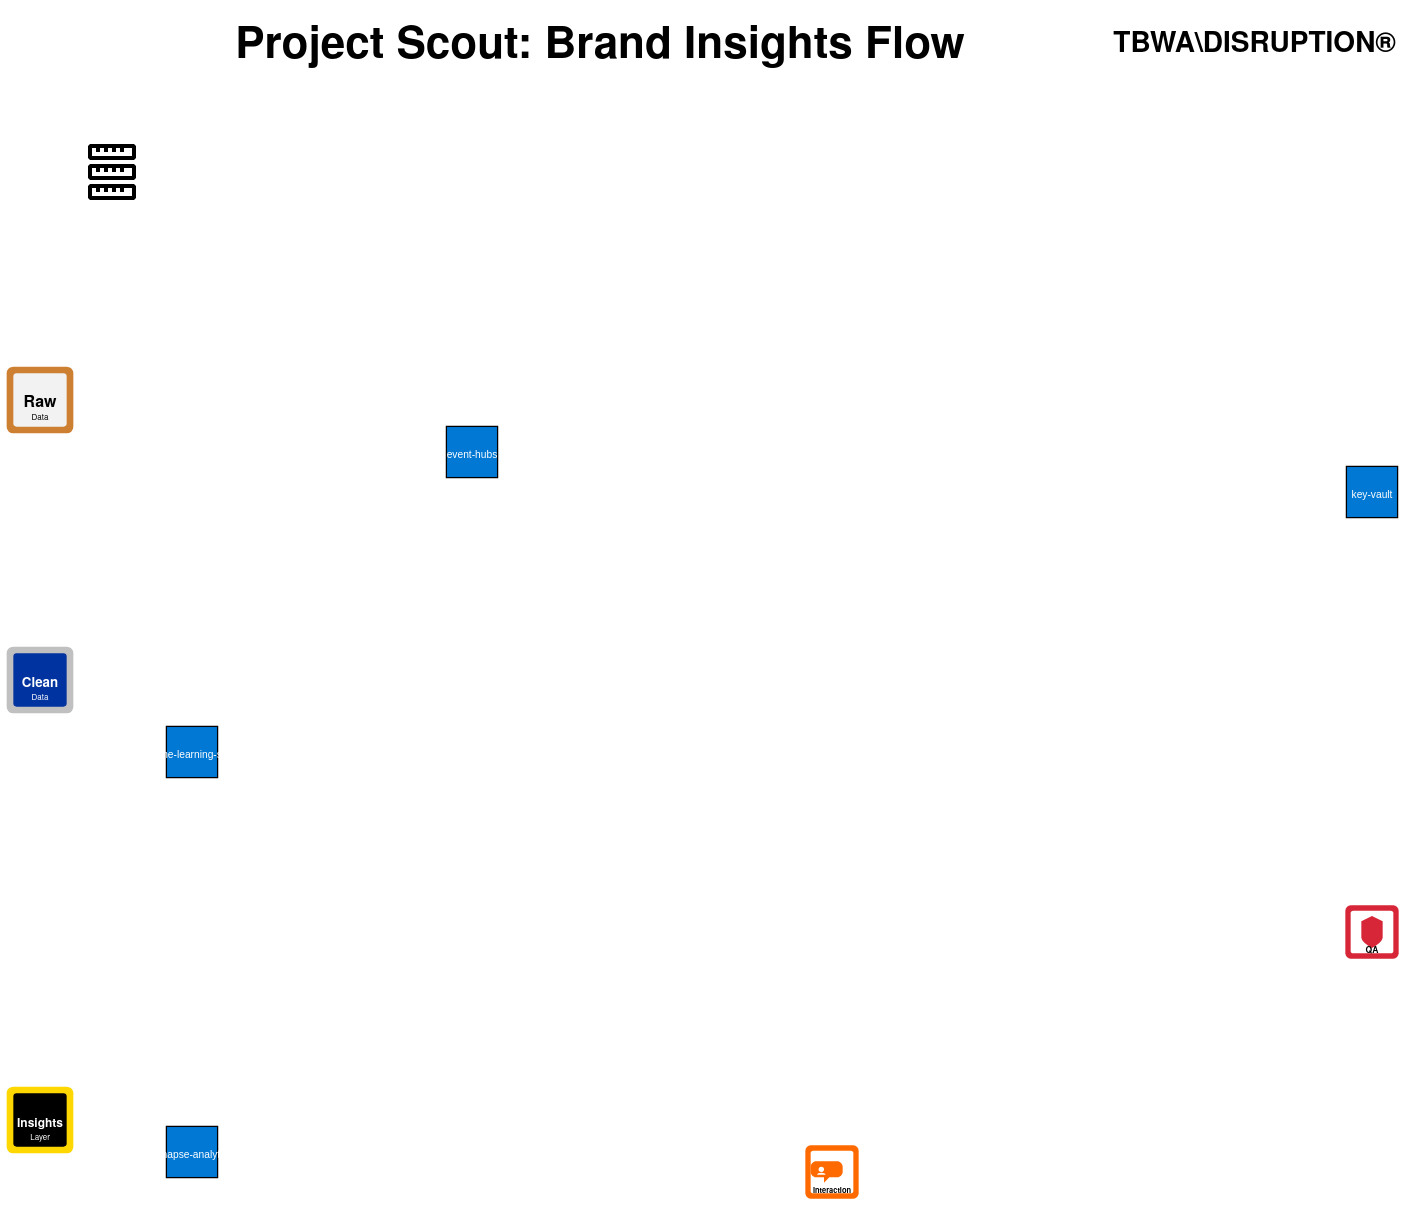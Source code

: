 <mxfile version="21.0.0" type="device">
  <diagram id="C5RBs43oDa-KdzZeNtuy" name="Brand Mentions Flow">
    <mxGraphModel dx="1223" dy="871" grid="1" gridSize="10" guides="1" tooltips="1" connect="1" arrows="1" fold="1" page="1" pageScale="1" pageWidth="827" pageHeight="1169" math="0" shadow="0">
      <root>
        <mxCell id="WIyWlLk6GJQsqaUBKTNV-0" />
        <mxCell id="WIyWlLk6GJQsqaUBKTNV-1" parent="WIyWlLk6GJQsqaUBKTNV-0" />
        <mxCell id="icon_bronze_layer_box_fb87c6fb" value="" style="html=1;image;image=data:image/svg+xml,%3C%3Fxml%20version%3D%271.0%27%20encoding%3D%27UTF-8%27%20standalone%3D%27no%27%3F%3E%20%3Csvg%20width%3D%27120%27%20height%3D%27120%27%20viewBox%3D%270%200%20120%20120%27%20xmlns%3D%27http%3A//www.w3.org/2000/svg%27%3E%20%20%20%3Cstyle%3E%20%20%20%20%20text%20%7B%20font-family%3A%20%27Helvetica%20Neue%27%2C%20Helvetica%2C%20Arial%2C%20sans-serif%3B%20%7D%20%20%20%3C/style%3E%20%20%20%3C%21--%20Bronze%20Layer%20Icon%20--%3E%20%20%20%3Crect%20x%3D%2710%27%20y%3D%2710%27%20width%3D%27100%27%20height%3D%27100%27%20fill%3D%27%23cd7f32%27%20rx%3D%2710%27%20ry%3D%2710%27%20/%3E%20%20%20%3Crect%20x%3D%2720%27%20y%3D%2720%27%20width%3D%2780%27%20height%3D%2780%27%20fill%3D%27%23f2f2f2%27%20rx%3D%275%27%20ry%3D%275%27%20/%3E%20%20%20%3Ctext%20x%3D%2760%27%20y%3D%2770%27%20text-anchor%3D%27middle%27%20font-size%3D%2724%27%20font-weight%3D%27bold%27%3ERaw%3C/text%3E%20%20%20%3Ctext%20x%3D%2760%27%20y%3D%2790%27%20text-anchor%3D%27middle%27%20font-size%3D%2712%27%3EData%3C/text%3E%20%3C/svg%3E;fontSize=12;fontColor=#FFFFFF;" vertex="1" parent="WIyWlLk6GJQsqaUBKTNV-1">
          <mxGeometry x="110.0" y="200.0" width="40" height="40" as="geometry" />
        </mxCell>

        <mxCell id="icon_silver_layer_box_4403cb62" value="" style="html=1;image;image=data:image/svg+xml,%3C%3Fxml%20version%3D%271.0%27%20encoding%3D%27UTF-8%27%20standalone%3D%27no%27%3F%3E%20%3Csvg%20width%3D%27120%27%20height%3D%27120%27%20viewBox%3D%270%200%20120%20120%27%20xmlns%3D%27http%3A//www.w3.org/2000/svg%27%3E%20%20%20%3Cstyle%3E%20%20%20%20%20text%20%7B%20font-family%3A%20%27Helvetica%20Neue%27%2C%20Helvetica%2C%20Arial%2C%20sans-serif%3B%20%7D%20%20%20%3C/style%3E%20%20%20%3C%21--%20Silver%20Layer%20Icon%20--%3E%20%20%20%3Crect%20x%3D%2710%27%20y%3D%2710%27%20width%3D%27100%27%20height%3D%27100%27%20fill%3D%27%23c0c0c0%27%20rx%3D%2710%27%20ry%3D%2710%27%20/%3E%20%20%20%3Crect%20x%3D%2720%27%20y%3D%2720%27%20width%3D%2780%27%20height%3D%2780%27%20fill%3D%27%230033A0%27%20rx%3D%275%27%20ry%3D%275%27%20/%3E%20%20%20%3Ctext%20x%3D%2760%27%20y%3D%2770%27%20text-anchor%3D%27middle%27%20font-size%3D%2720%27%20font-weight%3D%27bold%27%20fill%3D%27white%27%3EClean%3C/text%3E%20%20%20%3Ctext%20x%3D%2760%27%20y%3D%2790%27%20text-anchor%3D%27middle%27%20font-size%3D%2712%27%20fill%3D%27white%27%3EData%3C/text%3E%20%3C/svg%3E;fontSize=12;fontColor=#FFFFFF;" vertex="1" parent="WIyWlLk6GJQsqaUBKTNV-1">
          <mxGeometry x="110.0" y="340.0" width="40" height="40" as="geometry" />
        </mxCell>

        <mxCell id="icon_gold_layer_box_02532904" value="" style="html=1;image;image=data:image/svg+xml,%3C%3Fxml%20version%3D%271.0%27%20encoding%3D%27UTF-8%27%20standalone%3D%27no%27%3F%3E%20%3Csvg%20width%3D%27120%27%20height%3D%27120%27%20viewBox%3D%270%200%20120%20120%27%20xmlns%3D%27http%3A//www.w3.org/2000/svg%27%3E%20%20%20%3Cstyle%3E%20%20%20%20%20text%20%7B%20font-family%3A%20%27Helvetica%20Neue%27%2C%20Helvetica%2C%20Arial%2C%20sans-serif%3B%20%7D%20%20%20%3C/style%3E%20%20%20%3C%21--%20Gold%20Layer%20Icon%20--%3E%20%20%20%3Crect%20x%3D%2710%27%20y%3D%2710%27%20width%3D%27100%27%20height%3D%27100%27%20fill%3D%27%23FFD700%27%20rx%3D%2710%27%20ry%3D%2710%27%20/%3E%20%20%20%3Crect%20x%3D%2720%27%20y%3D%2720%27%20width%3D%2780%27%20height%3D%2780%27%20fill%3D%27%23000000%27%20rx%3D%275%27%20ry%3D%275%27%20/%3E%20%20%20%3Ctext%20x%3D%2760%27%20y%3D%2770%27%20text-anchor%3D%27middle%27%20font-size%3D%2718%27%20font-weight%3D%27bold%27%20fill%3D%27white%27%3EInsights%3C/text%3E%20%20%20%3Ctext%20x%3D%2760%27%20y%3D%2790%27%20text-anchor%3D%27middle%27%20font-size%3D%2712%27%20fill%3D%27white%27%3ELayer%3C/text%3E%20%3C/svg%3E;fontSize=12;fontColor=#FFFFFF;" vertex="1" parent="WIyWlLk6GJQsqaUBKTNV-1">
          <mxGeometry x="110.0" y="560.0" width="40" height="40" as="geometry" />
        </mxCell>

        <mxCell id="icon_qa_monitoring_0ac8d85d" value="" style="html=1;image;image=data:image/svg+xml,%3C%3Fxml%20version%3D%271.0%27%20encoding%3D%27UTF-8%27%20standalone%3D%27no%27%3F%3E%20%3Csvg%20width%3D%27120%27%20height%3D%27120%27%20viewBox%3D%270%200%20120%20120%27%20xmlns%3D%27http%3A//www.w3.org/2000/svg%27%3E%20%20%20%3Cstyle%3E%20%20%20%20%20text%20%7B%20font-family%3A%20%27Helvetica%20Neue%27%2C%20Helvetica%2C%20Arial%2C%20sans-serif%3B%20%7D%20%20%20%3C/style%3E%20%20%20%3C%21--%20QA/Guardrails%20Icon%20--%3E%20%20%20%3Crect%20x%3D%2710%27%20y%3D%2710%27%20width%3D%27100%27%20height%3D%27100%27%20fill%3D%27%23D72638%27%20rx%3D%2710%27%20ry%3D%2710%27%20/%3E%20%20%20%3Crect%20x%3D%2720%27%20y%3D%2720%27%20width%3D%2780%27%20height%3D%2780%27%20fill%3D%27%23FFFFFF%27%20rx%3D%275%27%20ry%3D%275%27%20/%3E%20%20%20%3C%21--%20Shield%20shape%20--%3E%20%20%20%3Cpath%20d%3D%27M60%2030%20L80%2040%20L80%2070%20C80%2080%2060%2090%2060%2090%20C60%2090%2040%2080%2040%2070%20L40%2040%20Z%27%20fill%3D%27%23D72638%27%20/%3E%20%20%20%3Ctext%20x%3D%2760%27%20y%3D%27100%27%20text-anchor%3D%27middle%27%20font-size%3D%2716%27%20font-weight%3D%27bold%27%3EQA%3C/text%3E%20%3C/svg%3E;fontSize=12;fontColor=#FFFFFF;" vertex="1" parent="WIyWlLk6GJQsqaUBKTNV-1">
          <mxGeometry x="780.0" y="470.0" width="32" height="32" as="geometry" />
        </mxCell>

        <mxCell id="icon_event_hub_5b4843c7" value="" style="html=1;image;image=data:image/svg+xml,%3Csvg%20xmlns%3D%27http%3A//www.w3.org/2000/svg%27%20width%3D%2750%27%20height%3D%2750%27%20viewBox%3D%270%200%2050%2050%27%3E%20%20%20%20%20%20%20%20%20%20%20%20%20%20%20%20%20%3Crect%20width%3D%2740%27%20height%3D%2740%27%20x%3D%275%27%20y%3D%275%27%20fill%3D%27%230078d4%27%20stroke%3D%27%23000%27%20stroke-width%3D%271%27/%3E%20%20%20%20%20%20%20%20%20%20%20%20%20%20%20%20%20%3Ctext%20x%3D%2725%27%20y%3D%2730%27%20font-family%3D%27sans-serif%27%20font-size%3D%278%27%20text-anchor%3D%27middle%27%20fill%3D%27%23fff%27%3Eevent-hubs%3C/text%3E%20%20%20%20%20%20%20%20%20%20%20%20%20%3C/svg%3E;fontSize=12;fontColor=#FFFFFF;" vertex="1" parent="WIyWlLk6GJQsqaUBKTNV-1">
          <mxGeometry x="330.0" y="230.0" width="32" height="32" as="geometry" />
        </mxCell>

        <mxCell id="icon_event_hub_out_2b086676" value="" style="html=1;image;image=data:image/svg+xml,%3C%3Fxml%20version%3D%271.0%27%20encoding%3D%27UTF-8%27%20standalone%3D%27no%27%3F%3E%20%3Csvg%20width%3D%27120%27%20height%3D%27120%27%20viewBox%3D%270%200%20120%20120%27%20xmlns%3D%27http%3A//www.w3.org/2000/svg%27%3E%20%20%20%3Cstyle%3E%20%20%20%20%20text%20%7B%20font-family%3A%20%27Helvetica%20Neue%27%2C%20Helvetica%2C%20Arial%2C%20sans-serif%3B%20%7D%20%20%20%3C/style%3E%20%20%20%3C%21--%20Interaction%20Data%20Icon%20--%3E%20%20%20%3Crect%20x%3D%2710%27%20y%3D%2710%27%20width%3D%27100%27%20height%3D%27100%27%20fill%3D%27%23FF6A00%27%20rx%3D%2710%27%20ry%3D%2710%27%20/%3E%20%20%20%3Crect%20x%3D%2720%27%20y%3D%2720%27%20width%3D%2780%27%20height%3D%2780%27%20fill%3D%27%23FFFFFF%27%20rx%3D%275%27%20ry%3D%275%27%20/%3E%20%20%20%20%20%20%3C%21--%20Speech%20bubbles%20--%3E%20%20%20%3Cpath%20d%3D%27M30%2040%20L70%2040%20C75%2040%2080%2045%2080%2050%20L80%2060%20C80%2065%2075%2070%2070%2070%20L55%2070%20L45%2080%20L45%2070%20L30%2070%20C25%2070%2020%2065%2020%2060%20L20%2050%20C20%2045%2025%2040%2030%2040%20Z%27%20fill%3D%27%23FF6A00%27%20/%3E%20%20%20%20%20%20%3C%21--%20User%20silhouette%20in%20bubble%20--%3E%20%20%20%3Ccircle%20cx%3D%2740%27%20cy%3D%2755%27%20r%3D%275%27%20fill%3D%27%23FFFFFF%27%20/%3E%20%20%20%3Cpath%20d%3D%27M32%2065%20C32%2060%2048%2060%2048%2065%27%20fill%3D%27%23FFFFFF%27%20/%3E%20%20%20%20%20%20%3Ctext%20x%3D%2760%27%20y%3D%27100%27%20text-anchor%3D%27middle%27%20font-size%3D%2714%27%20font-weight%3D%27bold%27%3EInteraction%3C/text%3E%20%3C/svg%3E;fontSize=12;fontColor=#FFFFFF;" vertex="1" parent="WIyWlLk6GJQsqaUBKTNV-1">
          <mxGeometry x="510.0" y="590.0" width="32" height="32" as="geometry" />
        </mxCell>

        <mxCell id="icon_azure_ml_8a41bb12" value="" style="html=1;image;image=data:image/svg+xml,%3Csvg%20xmlns%3D%27http%3A//www.w3.org/2000/svg%27%20width%3D%2750%27%20height%3D%2750%27%20viewBox%3D%270%200%2050%2050%27%3E%20%20%20%20%20%20%20%20%20%20%20%20%20%20%20%20%20%3Crect%20width%3D%2740%27%20height%3D%2740%27%20x%3D%275%27%20y%3D%275%27%20fill%3D%27%230078d4%27%20stroke%3D%27%23000%27%20stroke-width%3D%271%27/%3E%20%20%20%20%20%20%20%20%20%20%20%20%20%20%20%20%20%3Ctext%20x%3D%2725%27%20y%3D%2730%27%20font-family%3D%27sans-serif%27%20font-size%3D%278%27%20text-anchor%3D%27middle%27%20fill%3D%27%23fff%27%3Emachine-learning-service%3C/text%3E%20%20%20%20%20%20%20%20%20%20%20%20%20%3C/svg%3E;fontSize=12;fontColor=#FFFFFF;" vertex="1" parent="WIyWlLk6GJQsqaUBKTNV-1">
          <mxGeometry x="190.0" y="380.0" width="32" height="32" as="geometry" />
        </mxCell>

        <mxCell id="icon_azure_sql_2edcc06a" value="" style="html=1;image;image=data:image/svg+xml,%3Csvg%20xmlns%3D%27http%3A//www.w3.org/2000/svg%27%20width%3D%2750%27%20height%3D%2750%27%20viewBox%3D%270%200%2050%2050%27%3E%20%20%20%20%20%20%20%20%20%20%20%20%20%20%20%20%20%3Crect%20width%3D%2740%27%20height%3D%2740%27%20x%3D%275%27%20y%3D%275%27%20fill%3D%27%230078d4%27%20stroke%3D%27%23000%27%20stroke-width%3D%271%27/%3E%20%20%20%20%20%20%20%20%20%20%20%20%20%20%20%20%20%3Ctext%20x%3D%2725%27%20y%3D%2730%27%20font-family%3D%27sans-serif%27%20font-size%3D%278%27%20text-anchor%3D%27middle%27%20fill%3D%27%23fff%27%3Esynapse-analytics%3C/text%3E%20%20%20%20%20%20%20%20%20%20%20%20%20%3C/svg%3E;fontSize=12;fontColor=#FFFFFF;" vertex="1" parent="WIyWlLk6GJQsqaUBKTNV-1">
          <mxGeometry x="190.0" y="580.0" width="32" height="32" as="geometry" />
        </mxCell>

        <mxCell id="icon_data_source_1_3dfa01bf" value="" style="html=1;image;image=data:image/svg+xml,%3Csvg%20width%3D%2716%27%20height%3D%2716%27%20viewBox%3D%270%200%2016%2016%27%20xmlns%3D%27http%3A//www.w3.org/2000/svg%27%20fill%3D%27currentColor%27%3E%3Cpath%20fill-rule%3D%27evenodd%27%20clip-rule%3D%27evenodd%27%20d%3D%27M2.5%205L2%204.5v-3l.5-.5h11l.5.5v3l-.5.5h-11zM10%202H9v1H8V2H7v1H6V2H5v1H4V2H3v2h10V2h-2v1h-1V2zm-7.5%208L2%209.5v-3l.5-.5h11l.5.5v3l-.5.5h-11zM6%207H5v1H4V7H3v2h10V7h-2v1h-1V7H9v1H8V7H7v1H6V7zm7.5%208l.5-.5v-3l-.5-.5h-11l-.5.5v3l.5.5h11zM3%2014v-2h1v1h1v-1h1v1h1v-1h1v1h1v-1h1v1h1v-1h2v2H3z%27/%3E%3C/svg%3E;fontSize=12;fontColor=#FFFFFF;" vertex="1" parent="WIyWlLk6GJQsqaUBKTNV-1">
          <mxGeometry x="150.0" y="90.0" width="32" height="32" as="geometry" />
        </mxCell>

        <mxCell id="icon_key_vault_698df141" value="" style="html=1;image;image=data:image/svg+xml,%3Csvg%20xmlns%3D%27http%3A//www.w3.org/2000/svg%27%20width%3D%2750%27%20height%3D%2750%27%20viewBox%3D%270%200%2050%2050%27%3E%20%20%20%20%20%20%20%20%20%20%20%20%20%20%20%20%20%3Crect%20width%3D%2740%27%20height%3D%2740%27%20x%3D%275%27%20y%3D%275%27%20fill%3D%27%230078d4%27%20stroke%3D%27%23000%27%20stroke-width%3D%271%27/%3E%20%20%20%20%20%20%20%20%20%20%20%20%20%20%20%20%20%3Ctext%20x%3D%2725%27%20y%3D%2730%27%20font-family%3D%27sans-serif%27%20font-size%3D%278%27%20text-anchor%3D%27middle%27%20fill%3D%27%23fff%27%3Ekey-vault%3C/text%3E%20%20%20%20%20%20%20%20%20%20%20%20%20%3C/svg%3E;fontSize=12;fontColor=#FFFFFF;" vertex="1" parent="WIyWlLk6GJQsqaUBKTNV-1">
          <mxGeometry x="780.0" y="250.0" width="32" height="32" as="geometry" />
        </mxCell>
        
        <!-- Title -->
        <mxCell id="title" value="Project Scout: Brand Insights Flow" style="text;html=1;strokeColor=none;fillColor=none;align=center;verticalAlign=middle;whiteSpace=wrap;rounded=0;fontSize=22;fontStyle=1;fontFamily=Helvetica Neue,Helvetica,Arial,sans-serif;" vertex="1" parent="WIyWlLk6GJQsqaUBKTNV-1">
          <mxGeometry x="180" y="20" width="460" height="40" as="geometry" />
        </mxCell>
        
        <!-- TBWA Logo -->
        <mxCell id="tbwa_logo" value="TBWA\DISRUPTION®" style="text;html=1;strokeColor=none;fillColor=none;align=right;verticalAlign=middle;whiteSpace=wrap;rounded=0;fontSize=14;fontStyle=1;fontFamily=Helvetica Neue,Helvetica,Arial,sans-serif;" vertex="1" parent="WIyWlLk6GJQsqaUBKTNV-1">
          <mxGeometry x="650" y="30" width="160" height="20" as="geometry" />
        </mxCell>

        <!-- Data Sources -->
        <mxCell id="data_source_1" value="Raspberry Pi<br>(STT Transcripts)" style="shape=parallelogram;perimeter=parallelogramPerimeter;whiteSpace=wrap;html=1;fixedSize=1;fillColor=#F2F2F2;strokeColor=#2C2C2C;strokeWidth=2;fontFamily=Helvetica Neue,Helvetica,Arial,sans-serif;fontStyle=1" vertex="1" parent="WIyWlLk6GJQsqaUBKTNV-1">
          <mxGeometry x="140" y="80" width="140" height="60" as="geometry" />
        </mxCell>
        
        <mxCell id="data_source_2" value="Shelf Camera<br>(Image Data)" style="shape=parallelogram;perimeter=parallelogramPerimeter;whiteSpace=wrap;html=1;fixedSize=1;fillColor=#F2F2F2;strokeColor=#2C2C2C;strokeWidth=2;fontFamily=Helvetica Neue,Helvetica,Arial,sans-serif;fontStyle=1" vertex="1" parent="WIyWlLk6GJQsqaUBKTNV-1">
          <mxGeometry x="330" y="80" width="140" height="60" as="geometry" />
        </mxCell>
        
        <mxCell id="data_source_3" value="Chat Interactions<br>(Text Data)" style="shape=parallelogram;perimeter=parallelogramPerimeter;whiteSpace=wrap;html=1;fixedSize=1;fillColor=#FF6A00;strokeColor=#2C2C2C;strokeWidth=2;fontFamily=Helvetica Neue,Helvetica,Arial,sans-serif;fontStyle=1;fontColor=#FFFFFF;" vertex="1" parent="WIyWlLk6GJQsqaUBKTNV-1">
          <mxGeometry x="520" y="80" width="140" height="60" as="geometry" />
        </mxCell>
        
        <!-- Bronze Layer -->
        <mxCell id="bronze_layer_box" value="" style="rounded=0;whiteSpace=wrap;html=1;fillColor=#F2F2F2;strokeColor=#2C2C2C;strokeWidth=2;opacity=80;" vertex="1" parent="WIyWlLk6GJQsqaUBKTNV-1">
          <mxGeometry x="90" y="180" width="640" height="120" as="geometry" />
        </mxCell>
        
        <mxCell id="bronze_layer_title" value="&lt;div style="text-align: left;"&gt;RAW DATA LAYER&lt;/div&gt;" style="text;html=1;strokeColor=none;fillColor=none;align=left;verticalAlign=middle;whiteSpace=wrap;rounded=0;fontSize=16;fontStyle=1;fontFamily=Helvetica Neue,Helvetica,Arial,sans-serif;" vertex="1" parent="WIyWlLk6GJQsqaUBKTNV-1">
          <mxGeometry x="100" y="190" width="150" height="30" as="geometry" />
        </mxCell>
        
        <mxCell id="event_hub" value="Azure EventHub<br>(Data Ingestion)" style="rounded=0;whiteSpace=wrap;html=1;fillColor=#000000;strokeColor=#2C2C2C;strokeWidth=2;fontFamily=Helvetica Neue,Helvetica,Arial,sans-serif;fontStyle=1;fontColor=#FFFFFF;" vertex="1" parent="WIyWlLk6GJQsqaUBKTNV-1">
          <mxGeometry x="320" y="220" width="160" height="60" as="geometry" />
        </mxCell>
        
        <mxCell id="bronze_storage" value="Data Lake Storage<br>/bronze/audio_raw/<br>/bronze/images_raw/<br>/bronze/chat_raw/" style="shape=cylinder3;whiteSpace=wrap;html=1;boundedLbl=1;backgroundOutline=1;size=15;fillColor=#F2F2F2;strokeColor=#2C2C2C;strokeWidth=2;fontFamily=Helvetica Neue,Helvetica,Arial,sans-serif;fontStyle=1" vertex="1" parent="WIyWlLk6GJQsqaUBKTNV-1">
          <mxGeometry x="520" y="200" width="180" height="80" as="geometry" />
        </mxCell>
        
        <!-- Silver Layer -->
        <mxCell id="silver_layer_box" value="" style="rounded=0;whiteSpace=wrap;html=1;fillColor=#0033A0;strokeColor=#2C2C2C;strokeWidth=2;opacity=10;" vertex="1" parent="WIyWlLk6GJQsqaUBKTNV-1">
          <mxGeometry x="90" y="320" width="640" height="200" as="geometry" />
        </mxCell>
        
        <mxCell id="silver_layer_title" value="&lt;div style="text-align: left;"&gt;PROCESSING LAYER&lt;/div&gt;" style="text;html=1;strokeColor=none;fillColor=none;align=left;verticalAlign=middle;whiteSpace=wrap;rounded=0;fontSize=16;fontStyle=1;fontFamily=Helvetica Neue,Helvetica,Arial,sans-serif;" vertex="1" parent="WIyWlLk6GJQsqaUBKTNV-1">
          <mxGeometry x="100" y="330" width="150" height="30" as="geometry" />
        </mxCell>
        
        <mxCell id="azure_ml" value="Azure ML Workspace" style="rounded=0;whiteSpace=wrap;html=1;fillColor=#0033A0;strokeColor=#2C2C2C;strokeWidth=2;fontFamily=Helvetica Neue,Helvetica,Arial,sans-serif;fontStyle=1;fontColor=#FFFFFF;" vertex="1" parent="WIyWlLk6GJQsqaUBKTNV-1">
          <mxGeometry x="180" y="370" width="160" height="40" as="geometry" />
        </mxCell>
        
        <mxCell id="genai_enricher" value="Brand Detection Engine<br>(LLM-powered)" style="shape=process;whiteSpace=wrap;html=1;backgroundOutline=1;fillColor=#0033A0;strokeColor=#2C2C2C;strokeWidth=2;fontFamily=Helvetica Neue,Helvetica,Arial,sans-serif;fontStyle=1;fontColor=#FFFFFF;" vertex="1" parent="WIyWlLk6GJQsqaUBKTNV-1">
          <mxGeometry x="180" y="440" width="160" height="60" as="geometry" />
        </mxCell>
        
        <mxCell id="validation" value="Data Validation<br>Quality Checks" style="rhombus;whiteSpace=wrap;html=1;fillColor=#D72638;strokeColor=#2C2C2C;strokeWidth=2;fontFamily=Helvetica Neue,Helvetica,Arial,sans-serif;fontStyle=1;fontColor=#FFFFFF;" vertex="1" parent="WIyWlLk6GJQsqaUBKTNV-1">
          <mxGeometry x="413.5" y="370" width="160" height="130" as="geometry" />
        </mxCell>
        
        <mxCell id="pulser_ops" value="Workflow Automation:<br>- Enrichment Pipeline<br>- QA Validation<br>- Metadata Tagging" style="rounded=0;whiteSpace=wrap;html=1;fillColor=#000000;strokeColor=#2C2C2C;strokeWidth=2;fontFamily=Helvetica Neue,Helvetica,Arial,sans-serif;fontStyle=1;fontColor=#FFFFFF;" vertex="1" parent="WIyWlLk6GJQsqaUBKTNV-1">
          <mxGeometry x="590" y="390" width="120" height="80" as="geometry" />
        </mxCell>
        
        <!-- Gold Layer -->
        <mxCell id="gold_layer_box" value="" style="rounded=0;whiteSpace=wrap;html=1;fillColor=#FFD700;strokeColor=#2C2C2C;strokeWidth=2;opacity=20;" vertex="1" parent="WIyWlLk6GJQsqaUBKTNV-1">
          <mxGeometry x="90" y="540" width="640" height="200" as="geometry" />
        </mxCell>
        
        <mxCell id="gold_layer_title" value="&lt;div style="text-align: left;"&gt;INSIGHTS LAYER&lt;/div&gt;" style="text;html=1;strokeColor=none;fillColor=none;align=left;verticalAlign=middle;whiteSpace=wrap;rounded=0;fontSize=16;fontStyle=1;fontFamily=Helvetica Neue,Helvetica,Arial,sans-serif;" vertex="1" parent="WIyWlLk6GJQsqaUBKTNV-1">
          <mxGeometry x="100" y="550" width="150" height="30" as="geometry" />
        </mxCell>
        
        <mxCell id="azure_sql" value="Azure SQL" style="shape=cylinder3;whiteSpace=wrap;html=1;boundedLbl=1;backgroundOutline=1;size=15;fillColor=#0033A0;strokeColor=#2C2C2C;strokeWidth=2;fontFamily=Helvetica Neue,Helvetica,Arial,sans-serif;fontStyle=1;fontColor=#FFFFFF;" vertex="1" parent="WIyWlLk6GJQsqaUBKTNV-1">
          <mxGeometry x="180" y="570" width="120" height="80" as="geometry" />
        </mxCell>
        
        <mxCell id="brand_mentions_table" value="&lt;div style="text-align: left;"&gt;<b>Brand Insights Table</b><br>insight_id<br>source_id<br>brand_name<br>product_line<br>category<br>mention_context<br>timestamp<br>confidence_score&lt;/div&gt;" style="shape=internalStorage;whiteSpace=wrap;html=1;backgroundOutline=1;fillColor=#FFD700;strokeColor=#2C2C2C;strokeWidth=2;fontFamily=Helvetica Neue,Helvetica,Arial,sans-serif;" vertex="1" parent="WIyWlLk6GJQsqaUBKTNV-1">
          <mxGeometry x="140" y="670" width="160" height="160" as="geometry" />
        </mxCell>
        
        <mxCell id="mention_scores_table" value="&lt;div style="text-align: left;"&gt;<b>Insight Analytics Table</b><br>analytics_id<br>insight_id<br>sentiment_score<br>intent_score<br>relevance_score<br>actionability_score<br>timeliness_score<br>value_index&lt;/div&gt;" style="shape=internalStorage;whiteSpace=wrap;html=1;backgroundOutline=1;fillColor=#FFD700;strokeColor=#2C2C2C;strokeWidth=2;fontFamily=Helvetica Neue,Helvetica,Arial,sans-serif;" vertex="1" parent="WIyWlLk6GJQsqaUBKTNV-1">
          <mxGeometry x="320" y="670" width="160" height="160" as="geometry" />
        </mxCell>
        
        <mxCell id="event_hub_out" value="Real-time Insights<br>(Event Stream)" style="rounded=0;whiteSpace=wrap;html=1;fillColor=#FF6A00;strokeColor=#2C2C2C;strokeWidth=2;fontFamily=Helvetica Neue,Helvetica,Arial,sans-serif;fontStyle=1;fontColor=#FFFFFF;" vertex="1" parent="WIyWlLk6GJQsqaUBKTNV-1">
          <mxGeometry x="500" y="580" width="170" height="60" as="geometry" />
        </mxCell>
        
        <!-- Dashboard Layer -->
        <mxCell id="dashboard_layer_box" value="" style="rounded=0;whiteSpace=wrap;html=1;fillColor=#FFD700;strokeColor=#2C2C2C;strokeWidth=3;opacity=80;" vertex="1" parent="WIyWlLk6GJQsqaUBKTNV-1">
          <mxGeometry x="90" y="850" width="640" height="120" as="geometry" />
        </mxCell>
        
        <mxCell id="dashboard_layer_title" value="&lt;div style="text-align: left;"&gt;VISUALIZATION LAYER&lt;/div&gt;" style="text;html=1;strokeColor=none;fillColor=none;align=left;verticalAlign=middle;whiteSpace=wrap;rounded=0;fontSize=16;fontStyle=1;fontFamily=Helvetica Neue,Helvetica,Arial,sans-serif;" vertex="1" parent="WIyWlLk6GJQsqaUBKTNV-1">
          <mxGeometry x="100" y="860" width="170" height="30" as="geometry" />
        </mxCell>
        
        <mxCell id="react_dashboard" value="Brand Insights Dashboard" style="rounded=0;whiteSpace=wrap;html=1;fillColor=#FFD700;strokeColor=#2C2C2C;strokeWidth=2;fontFamily=Helvetica Neue,Helvetica,Arial,sans-serif;fontStyle=1" vertex="1" parent="WIyWlLk6GJQsqaUBKTNV-1">
          <mxGeometry x="200" y="890" width="420" height="60" as="geometry" />
        </mxCell>
        
        <!-- Governance -->
        <mxCell id="governance_box" value="" style="rounded=0;whiteSpace=wrap;html=1;fillColor=#000000;strokeColor=#2C2C2C;strokeWidth=2;opacity=90;" vertex="1" parent="WIyWlLk6GJQsqaUBKTNV-1">
          <mxGeometry x="750" y="180" width="160" height="670" as="geometry" />
        </mxCell>
        
        <mxCell id="governance_title" value="GOVERNANCE" style="text;html=1;strokeColor=none;fillColor=none;align=center;verticalAlign=middle;whiteSpace=wrap;rounded=0;fontSize=16;fontStyle=1;fontFamily=Helvetica Neue,Helvetica,Arial,sans-serif;fontColor=#FFFFFF;" vertex="1" parent="WIyWlLk6GJQsqaUBKTNV-1">
          <mxGeometry x="770" y="190" width="120" height="30" as="geometry" />
        </mxCell>
        
        <mxCell id="key_vault" value="Azure Key Vault<br>(Secure Credentials)" style="shape=hexagon;perimeter=hexagonPerimeter2;whiteSpace=wrap;html=1;fixedSize=1;fillColor=#F2F2F2;strokeColor=#2C2C2C;strokeWidth=2;fontFamily=Helvetica Neue,Helvetica,Arial,sans-serif;fontStyle=1" vertex="1" parent="WIyWlLk6GJQsqaUBKTNV-1">
          <mxGeometry x="770" y="240" width="120" height="80" as="geometry" />
        </mxCell>
        
        <mxCell id="metadata" value="Metadata Store<br>(YAML Config)" style="shape=document;whiteSpace=wrap;html=1;boundedLbl=1;fillColor=#F2F2F2;strokeColor=#2C2C2C;strokeWidth=2;fontFamily=Helvetica Neue,Helvetica,Arial,sans-serif;fontStyle=1" vertex="1" parent="WIyWlLk6GJQsqaUBKTNV-1">
          <mxGeometry x="770" y="350" width="120" height="80" as="geometry" />
        </mxCell>
        
        <mxCell id="qa_monitoring" value="Quality Assurance<br>Monitoring Service" style="rounded=0;whiteSpace=wrap;html=1;fillColor=#D72638;strokeColor=#2C2C2C;strokeWidth=2;fontFamily=Helvetica Neue,Helvetica,Arial,sans-serif;fontStyle=1;fontColor=#FFFFFF;" vertex="1" parent="WIyWlLk6GJQsqaUBKTNV-1">
          <mxGeometry x="770" y="460" width="120" height="60" as="geometry" />
        </mxCell>
        
        <!-- Connections -->
        <mxCell id="conn_1" value="" style="endArrow=block;html=1;rounded=0;exitX=0.5;exitY=1;exitDx=0;exitDy=0;entryX=0.25;entryY=0;entryDx=0;entryDy=0;endFill=1;strokeWidth=2;strokeColor=#2C2C2C;" edge="1" parent="WIyWlLk6GJQsqaUBKTNV-1" source="data_source_1" target="event_hub">
          <mxGeometry width="50" height="50" relative="1" as="geometry">
            <mxPoint x="390" y="410" as="sourcePoint" />
            <mxPoint x="440" y="360" as="targetPoint" />
          </mxGeometry>
        </mxCell>
        
        <mxCell id="conn_2" value="" style="endArrow=block;html=1;rounded=0;exitX=0.5;exitY=1;exitDx=0;exitDy=0;entryX=0.5;entryY=0;entryDx=0;entryDy=0;endFill=1;strokeWidth=2;strokeColor=#2C2C2C;" edge="1" parent="WIyWlLk6GJQsqaUBKTNV-1" source="data_source_2" target="event_hub">
          <mxGeometry width="50" height="50" relative="1" as="geometry">
            <mxPoint x="390" y="410" as="sourcePoint" />
            <mxPoint x="440" y="360" as="targetPoint" />
          </mxGeometry>
        </mxCell>
        
        <mxCell id="conn_3" value="" style="endArrow=block;html=1;rounded=0;exitX=0.5;exitY=1;exitDx=0;exitDy=0;entryX=0.75;entryY=0;entryDx=0;entryDy=0;endFill=1;strokeWidth=2;strokeColor=#2C2C2C;" edge="1" parent="WIyWlLk6GJQsqaUBKTNV-1" source="data_source_3" target="event_hub">
          <mxGeometry width="50" height="50" relative="1" as="geometry">
            <mxPoint x="390" y="410" as="sourcePoint" />
            <mxPoint x="440" y="360" as="targetPoint" />
          </mxGeometry>
        </mxCell>
        
        <mxCell id="conn_4" value="" style="endArrow=block;html=1;rounded=0;exitX=1;exitY=0.5;exitDx=0;exitDy=0;entryX=0;entryY=0.5;entryDx=0;entryDy=0;entryPerimeter=0;endFill=1;strokeWidth=2;strokeColor=#2C2C2C;" edge="1" parent="WIyWlLk6GJQsqaUBKTNV-1" source="event_hub" target="bronze_storage">
          <mxGeometry width="50" height="50" relative="1" as="geometry">
            <mxPoint x="390" y="410" as="sourcePoint" />
            <mxPoint x="440" y="360" as="targetPoint" />
          </mxGeometry>
        </mxCell>
        
        <mxCell id="conn_5" value="" style="endArrow=block;html=1;rounded=0;exitX=0.5;exitY=1;exitDx=0;exitDy=0;exitPerimeter=0;entryX=0.75;entryY=0;entryDx=0;entryDy=0;edgeStyle=orthogonalEdgeStyle;endFill=1;strokeWidth=2;strokeColor=#2C2C2C;" edge="1" parent="WIyWlLk6GJQsqaUBKTNV-1" source="bronze_storage" target="azure_ml">
          <mxGeometry width="50" height="50" relative="1" as="geometry">
            <mxPoint x="390" y="410" as="sourcePoint" />
            <mxPoint x="440" y="360" as="targetPoint" />
            <Array as="points">
              <mxPoint x="600" y="310" />
              <mxPoint x="300" y="310" />
            </Array>
          </mxGeometry>
        </mxCell>
        
        <mxCell id="conn_6" value="" style="endArrow=block;html=1;rounded=0;exitX=0.5;exitY=1;exitDx=0;exitDy=0;entryX=0.5;entryY=0;entryDx=0;entryDy=0;endFill=1;strokeWidth=2;strokeColor=#2C2C2C;" edge="1" parent="WIyWlLk6GJQsqaUBKTNV-1" source="azure_ml" target="genai_enricher">
          <mxGeometry width="50" height="50" relative="1" as="geometry">
            <mxPoint x="390" y="410" as="sourcePoint" />
            <mxPoint x="440" y="360" as="targetPoint" />
          </mxGeometry>
        </mxCell>
        
        <mxCell id="conn_7" value="" style="endArrow=block;html=1;rounded=0;exitX=1;exitY=0.5;exitDx=0;exitDy=0;entryX=0;entryY=0.5;entryDx=0;entryDy=0;endFill=1;strokeWidth=2;strokeColor=#2C2C2C;" edge="1" parent="WIyWlLk6GJQsqaUBKTNV-1" source="genai_enricher" target="validation">
          <mxGeometry width="50" height="50" relative="1" as="geometry">
            <mxPoint x="390" y="410" as="sourcePoint" />
            <mxPoint x="440" y="360" as="targetPoint" />
          </mxGeometry>
        </mxCell>
        
        <mxCell id="conn_8" value="" style="endArrow=block;html=1;rounded=0;exitX=1;exitY=0.5;exitDx=0;exitDy=0;entryX=0;entryY=0.5;entryDx=0;entryDy=0;endFill=1;strokeWidth=2;strokeColor=#2C2C2C;" edge="1" parent="WIyWlLk6GJQsqaUBKTNV-1" source="validation" target="pulser_ops">
          <mxGeometry width="50" height="50" relative="1" as="geometry">
            <mxPoint x="390" y="410" as="sourcePoint" />
            <mxPoint x="440" y="360" as="targetPoint" />
          </mxGeometry>
        </mxCell>
        
        <mxCell id="conn_9" value="" style="endArrow=block;html=1;rounded=0;exitX=0.5;exitY=1;exitDx=0;exitDy=0;entryX=0.75;entryY=0;entryDx=0;entryDy=0;entryPerimeter=0;edgeStyle=orthogonalEdgeStyle;endFill=1;strokeWidth=2;strokeColor=#2C2C2C;" edge="1" parent="WIyWlLk6GJQsqaUBKTNV-1" source="validation" target="azure_sql">
          <mxGeometry width="50" height="50" relative="1" as="geometry">
            <mxPoint x="390" y="510" as="sourcePoint" />
            <mxPoint x="440" y="460" as="targetPoint" />
            <Array as="points">
              <mxPoint x="494" y="530" />
              <mxPoint x="270" y="530" />
            </Array>
          </mxGeometry>
        </mxCell>
        
        <mxCell id="conn_10" value="" style="endArrow=block;html=1;rounded=0;exitX=0.5;exitY=1;exitDx=0;exitDy=0;entryX=0.5;entryY=0;entryDx=0;entryDy=0;edgeStyle=orthogonalEdgeStyle;endFill=1;strokeWidth=2;strokeColor=#2C2C2C;" edge="1" parent="WIyWlLk6GJQsqaUBKTNV-1" source="validation" target="event_hub_out">
          <mxGeometry width="50" height="50" relative="1" as="geometry">
            <mxPoint x="390" y="510" as="sourcePoint" />
            <mxPoint x="440" y="460" as="targetPoint" />
            <Array as="points">
              <mxPoint x="494" y="530" />
              <mxPoint x="585" y="530" />
            </Array>
          </mxGeometry>
        </mxCell>
        
        <mxCell id="conn_11" value="" style="endArrow=block;html=1;rounded=0;exitX=0.5;exitY=1;exitDx=0;exitDy=0;exitPerimeter=0;entryX=0.25;entryY=0;entryDx=0;entryDy=0;edgeStyle=orthogonalEdgeStyle;endFill=1;strokeWidth=2;strokeColor=#2C2C2C;" edge="1" parent="WIyWlLk6GJQsqaUBKTNV-1" source="azure_sql" target="brand_mentions_table">
          <mxGeometry width="50" height="50" relative="1" as="geometry">
            <mxPoint x="390" y="620" as="sourcePoint" />
            <mxPoint x="440" y="570" as="targetPoint" />
            <Array as="points">
              <mxPoint x="240" y="650" />
              <mxPoint x="180" y="650" />
            </Array>
          </mxGeometry>
        </mxCell>
        
        <mxCell id="conn_12" value="" style="endArrow=block;html=1;rounded=0;exitX=0.5;exitY=1;exitDx=0;exitDy=0;exitPerimeter=0;entryX=0.25;entryY=0;entryDx=0;entryDy=0;edgeStyle=orthogonalEdgeStyle;endFill=1;strokeWidth=2;strokeColor=#2C2C2C;" edge="1" parent="WIyWlLk6GJQsqaUBKTNV-1" source="azure_sql" target="mention_scores_table">
          <mxGeometry width="50" height="50" relative="1" as="geometry">
            <mxPoint x="390" y="620" as="sourcePoint" />
            <mxPoint x="440" y="570" as="targetPoint" />
            <Array as="points">
              <mxPoint x="240" y="650" />
              <mxPoint x="360" y="650" />
            </Array>
          </mxGeometry>
        </mxCell>
        
        <mxCell id="conn_13" value="" style="endArrow=block;html=1;rounded=0;entryX=0.5;entryY=0;entryDx=0;entryDy=0;edgeStyle=orthogonalEdgeStyle;endFill=1;strokeWidth=2;strokeColor=#2C2C2C;" edge="1" parent="WIyWlLk6GJQsqaUBKTNV-1" target="react_dashboard">
          <mxGeometry width="50" height="50" relative="1" as="geometry">
            <mxPoint x="410" y="830" as="sourcePoint" />
            <mxPoint x="440" y="780" as="targetPoint" />
          </mxGeometry>
        </mxCell>
        
        <mxCell id="brand_mentions_connector" value="" style="endArrow=none;html=1;rounded=0;exitX=0.5;exitY=1;exitDx=0;exitDy=0;edgeStyle=orthogonalEdgeStyle;strokeWidth=2;strokeColor=#2C2C2C;" edge="1" parent="WIyWlLk6GJQsqaUBKTNV-1" source="brand_mentions_table">
          <mxGeometry width="50" height="50" relative="1" as="geometry">
            <mxPoint x="390" y="720" as="sourcePoint" />
            <mxPoint x="410" y="830" as="targetPoint" />
            <Array as="points">
              <mxPoint x="220" y="830" />
            </Array>
          </mxGeometry>
        </mxCell>
        
        <mxCell id="mention_scores_connector" value="" style="endArrow=none;html=1;rounded=0;exitX=0.5;exitY=1;exitDx=0;exitDy=0;edgeStyle=orthogonalEdgeStyle;strokeWidth=2;strokeColor=#2C2C2C;" edge="1" parent="WIyWlLk6GJQsqaUBKTNV-1" source="mention_scores_table">
          <mxGeometry width="50" height="50" relative="1" as="geometry">
            <mxPoint x="390" y="720" as="sourcePoint" />
            <mxPoint x="410" y="830" as="targetPoint" />
            <Array as="points">
              <mxPoint x="400" y="830" />
            </Array>
          </mxGeometry>
        </mxCell>
        
        <mxCell id="event_hub_out_connector" value="" style="endArrow=none;html=1;rounded=0;exitX=0.5;exitY=1;exitDx=0;exitDy=0;edgeStyle=orthogonalEdgeStyle;strokeWidth=2;strokeColor=#2C2C2C;" edge="1" parent="WIyWlLk6GJQsqaUBKTNV-1" source="event_hub_out">
          <mxGeometry width="50" height="50" relative="1" as="geometry">
            <mxPoint x="390" y="720" as="sourcePoint" />
            <mxPoint x="410" y="830" as="targetPoint" />
            <Array as="points">
              <mxPoint x="585" y="830" />
            </Array>
          </mxGeometry>
        </mxCell>
        
        <!-- Expanded Brand Mention Structure -->
        <mxCell id="expanded_brand_mention" value="&lt;b&gt;Insight Structure&lt;/b&gt;" style="swimlane;fontStyle=1;childLayout=stackLayout;horizontal=1;startSize=30;horizontalStack=0;resizeParent=1;resizeParentMax=0;resizeLast=0;collapsible=1;marginBottom=0;whiteSpace=wrap;html=1;fillColor=#FFD700;strokeColor=#2C2C2C;strokeWidth=2;fontFamily=Helvetica Neue,Helvetica,Arial,sans-serif;" vertex="1" parent="WIyWlLk6GJQsqaUBKTNV-1">
          <mxGeometry x="500" y="670" width="190" height="140" as="geometry" />
        </mxCell>
        
        <mxCell id="ebm_1" value="&lt;div style="text-align: left;"&gt;Identity: {brand, product, category}&lt;/div&gt;" style="text;strokeColor=#2C2C2C;fillColor=#FFD700;align=left;verticalAlign=middle;spacingLeft=4;spacingRight=4;overflow=hidden;points=[[0,0.5],[1,0.5]];portConstraint=eastwest;rotatable=0;whiteSpace=wrap;html=1;fontFamily=Helvetica Neue,Helvetica,Arial,sans-serif;fontStyle=1" vertex="1" parent="expanded_brand_mention">
          <mxGeometry y="30" width="190" height="30" as="geometry" />
        </mxCell>
        
        <mxCell id="ebm_2" value="&lt;div style="text-align: left;"&gt;Context: {location, situation, timing}&lt;/div&gt;" style="text;strokeColor=#2C2C2C;fillColor=#FFD700;align=left;verticalAlign=middle;spacingLeft=4;spacingRight=4;overflow=hidden;points=[[0,0.5],[1,0.5]];portConstraint=eastwest;rotatable=0;whiteSpace=wrap;html=1;fontFamily=Helvetica Neue,Helvetica,Arial,sans-serif;" vertex="1" parent="expanded_brand_mention">
          <mxGeometry y="60" width="190" height="30" as="geometry" />
        </mxCell>
        
        <mxCell id="ebm_3" value="&lt;div style="text-align: left;"&gt;Sentiment: {emotion, intent, attitude}&lt;/div&gt;" style="text;strokeColor=#2C2C2C;fillColor=#FFD700;align=left;verticalAlign=middle;spacingLeft=4;spacingRight=4;overflow=hidden;points=[[0,0.5],[1,0.5]];portConstraint=eastwest;rotatable=0;whiteSpace=wrap;html=1;fontFamily=Helvetica Neue,Helvetica,Arial,sans-serif;" vertex="1" parent="expanded_brand_mention">
          <mxGeometry y="90" width="190" height="30" as="geometry" />
        </mxCell>
        
        <mxCell id="ebm_4" value="&lt;div style="text-align: left;"&gt;Value: {relevance, actionability}&lt;/div&gt;" style="text;strokeColor=#2C2C2C;fillColor=#FFD700;align=left;verticalAlign=middle;spacingLeft=4;spacingRight=4;overflow=hidden;points=[[0,0.5],[1,0.5]];portConstraint=eastwest;rotatable=0;whiteSpace=wrap;html=1;fontFamily=Helvetica Neue,Helvetica,Arial,sans-serif;" vertex="1" parent="expanded_brand_mention">
          <mxGeometry y="120" width="190" height="20" as="geometry" />
        </mxCell>
        
        <!-- Additional labels -->
        <mxCell id="ebm_connector_1" value="" style="endArrow=block;startArrow=block;html=1;rounded=0;exitX=1;exitY=0.5;exitDx=0;exitDy=0;entryX=0;entryY=0.5;entryDx=0;entryDy=0;endFill=1;startFill=1;strokeWidth=2;strokeColor=#2C2C2C;" edge="1" parent="WIyWlLk6GJQsqaUBKTNV-1" source="brand_mentions_table" target="ebm_2">
          <mxGeometry width="50" height="50" relative="1" as="geometry">
            <mxPoint x="390" y="720" as="sourcePoint" />
            <mxPoint x="440" y="670" as="targetPoint" />
          </mxGeometry>
        </mxCell>
        
        <mxCell id="ebm_connector_2" value="" style="endArrow=block;startArrow=block;html=1;rounded=0;exitX=1;exitY=0.5;exitDx=0;exitDy=0;entryX=0;entryY=0.5;entryDx=0;entryDy=0;endFill=1;startFill=1;strokeWidth=2;strokeColor=#2C2C2C;" edge="1" parent="WIyWlLk6GJQsqaUBKTNV-1" source="mention_scores_table" target="ebm_3">
          <mxGeometry width="50" height="50" relative="1" as="geometry">
            <mxPoint x="390" y="720" as="sourcePoint" />
            <mxPoint x="440" y="670" as="targetPoint" />
          </mxGeometry>
        </mxCell>
        
        <mxCell id="label_1" value="Live Data Collection from IoT Devices" style="text;html=1;strokeColor=none;fillColor=none;align=center;verticalAlign=middle;whiteSpace=wrap;rounded=0;fontStyle=3;fontFamily=Helvetica Neue,Helvetica,Arial,sans-serif;" vertex="1" parent="WIyWlLk6GJQsqaUBKTNV-1">
          <mxGeometry x="290" y="270" width="240" height="30" as="geometry" />
        </mxCell>
        
        <mxCell id="label_2" value="LLM-Powered Brand Detection &amp; Validation Pipeline" style="text;html=1;strokeColor=none;fillColor=none;align=center;verticalAlign=middle;whiteSpace=wrap;rounded=0;fontStyle=3;fontFamily=Helvetica Neue,Helvetica,Arial,sans-serif;" vertex="1" parent="WIyWlLk6GJQsqaUBKTNV-1">
          <mxGeometry x="290" y="490" width="260" height="30" as="geometry" />
        </mxCell>
        
        <mxCell id="label_3" value="Brand Insights Dashboard" style="text;html=1;strokeColor=none;fillColor=none;align=center;verticalAlign=middle;whiteSpace=wrap;rounded=0;fontStyle=3;fontFamily=Helvetica Neue,Helvetica,Arial,sans-serif;" vertex="1" parent="WIyWlLk6GJQsqaUBKTNV-1">
          <mxGeometry x="300" y="950" width="220" height="30" as="geometry" />
        </mxCell>
        
        <!-- Color Legend -->
        <mxCell id="color_legend" value="" style="rounded=0;whiteSpace=wrap;html=1;fillColor=#F2F2F2;strokeColor=#2C2C2C;strokeWidth=2;" vertex="1" parent="WIyWlLk6GJQsqaUBKTNV-1">
          <mxGeometry x="90" y="1000" width="640" height="120" as="geometry" />
        </mxCell>
        
        <mxCell id="legend_title" value="TBWA COLOR SYSTEM LEGEND" style="text;html=1;strokeColor=none;fillColor=none;align=center;verticalAlign=middle;whiteSpace=wrap;rounded=0;fontSize=14;fontStyle=1;fontFamily=Helvetica Neue,Helvetica,Arial,sans-serif;" vertex="1" parent="WIyWlLk6GJQsqaUBKTNV-1">
          <mxGeometry x="300" y="1010" width="220" height="20" as="geometry" />
        </mxCell>
        
        <mxCell id="legend_1" value="" style="rounded=0;whiteSpace=wrap;html=1;fillColor=#FFD700;strokeColor=#2C2C2C;strokeWidth=1;" vertex="1" parent="WIyWlLk6GJQsqaUBKTNV-1">
          <mxGeometry x="110" y="1040" width="20" height="20" as="geometry" />
        </mxCell>
        
        <mxCell id="legend_1_text" value="Disruption Data (Gold Layer / Insights)" style="text;html=1;strokeColor=none;fillColor=none;align=left;verticalAlign=middle;whiteSpace=wrap;rounded=0;fontFamily=Helvetica Neue,Helvetica,Arial,sans-serif;" vertex="1" parent="WIyWlLk6GJQsqaUBKTNV-1">
          <mxGeometry x="140" y="1040" width="220" height="20" as="geometry" />
        </mxCell>
        
        <mxCell id="legend_2" value="" style="rounded=0;whiteSpace=wrap;html=1;fillColor=#000000;strokeColor=#2C2C2C;strokeWidth=1;" vertex="1" parent="WIyWlLk6GJQsqaUBKTNV-1">
          <mxGeometry x="110" y="1070" width="20" height="20" as="geometry" />
        </mxCell>
        
        <mxCell id="legend_2_text" value="System Control / Automation" style="text;html=1;strokeColor=none;fillColor=none;align=left;verticalAlign=middle;whiteSpace=wrap;rounded=0;fontFamily=Helvetica Neue,Helvetica,Arial,sans-serif;" vertex="1" parent="WIyWlLk6GJQsqaUBKTNV-1">
          <mxGeometry x="140" y="1070" width="220" height="20" as="geometry" />
        </mxCell>
        
        <mxCell id="legend_3" value="" style="rounded=0;whiteSpace=wrap;html=1;fillColor=#F2F2F2;strokeColor=#2C2C2C;strokeWidth=1;" vertex="1" parent="WIyWlLk6GJQsqaUBKTNV-1">
          <mxGeometry x="360" y="1040" width="20" height="20" as="geometry" />
        </mxCell>
        
        <mxCell id="legend_3_text" value="Raw / Unfiltered Input" style="text;html=1;strokeColor=none;fillColor=none;align=left;verticalAlign=middle;whiteSpace=wrap;rounded=0;fontFamily=Helvetica Neue,Helvetica,Arial,sans-serif;" vertex="1" parent="WIyWlLk6GJQsqaUBKTNV-1">
          <mxGeometry x="390" y="1040" width="130" height="20" as="geometry" />
        </mxCell>
        
        <mxCell id="legend_4" value="" style="rounded=0;whiteSpace=wrap;html=1;fillColor=#FF6A00;strokeColor=#2C2C2C;strokeWidth=1;" vertex="1" parent="WIyWlLk6GJQsqaUBKTNV-1">
          <mxGeometry x="360" y="1070" width="20" height="20" as="geometry" />
        </mxCell>
        
        <mxCell id="legend_4_text" value="Interaction Data" style="text;html=1;strokeColor=none;fillColor=none;align=left;verticalAlign=middle;whiteSpace=wrap;rounded=0;fontFamily=Helvetica Neue,Helvetica,Arial,sans-serif;" vertex="1" parent="WIyWlLk6GJQsqaUBKTNV-1">
          <mxGeometry x="390" y="1070" width="120" height="20" as="geometry" />
        </mxCell>
        
        <mxCell id="legend_5" value="" style="rounded=0;whiteSpace=wrap;html=1;fillColor=#0033A0;strokeColor=#2C2C2C;strokeWidth=1;" vertex="1" parent="WIyWlLk6GJQsqaUBKTNV-1">
          <mxGeometry x="520" y="1040" width="20" height="20" as="geometry" />
        </mxCell>
        
        <mxCell id="legend_5_text" value="Verified Master Data" style="text;html=1;strokeColor=none;fillColor=none;align=left;verticalAlign=middle;whiteSpace=wrap;rounded=0;fontFamily=Helvetica Neue,Helvetica,Arial,sans-serif;" vertex="1" parent="WIyWlLk6GJQsqaUBKTNV-1">
          <mxGeometry x="550" y="1040" width="130" height="20" as="geometry" />
        </mxCell>
        
        <mxCell id="legend_6" value="" style="rounded=0;whiteSpace=wrap;html=1;fillColor=#D72638;strokeColor=#2C2C2C;strokeWidth=1;" vertex="1" parent="WIyWlLk6GJQsqaUBKTNV-1">
          <mxGeometry x="520" y="1070" width="20" height="20" as="geometry" />
        </mxCell>
        
        <mxCell id="legend_6_text" value="QA + Guardrails" style="text;html=1;strokeColor=none;fillColor=none;align=left;verticalAlign=middle;whiteSpace=wrap;rounded=0;fontFamily=Helvetica Neue,Helvetica,Arial,sans-serif;" vertex="1" parent="WIyWlLk6GJQsqaUBKTNV-1">
          <mxGeometry x="550" y="1070" width="130" height="20" as="geometry" />
        </mxCell>
        
        <!-- TBWA Branding -->
        <mxCell id="tbwa_copyright" value="© 2025 TBWA\DISRUPTION®" style="text;html=1;strokeColor=none;fillColor=none;align=right;verticalAlign=middle;whiteSpace=wrap;rounded=0;fontSize=10;fontFamily=Helvetica Neue,Helvetica,Arial,sans-serif;" vertex="1" parent="WIyWlLk6GJQsqaUBKTNV-1">
          <mxGeometry x="570" y="1130" width="160" height="20" as="geometry" />
        </mxCell>
      </root>
    </mxGraphModel>
  </diagram>
</mxfile>